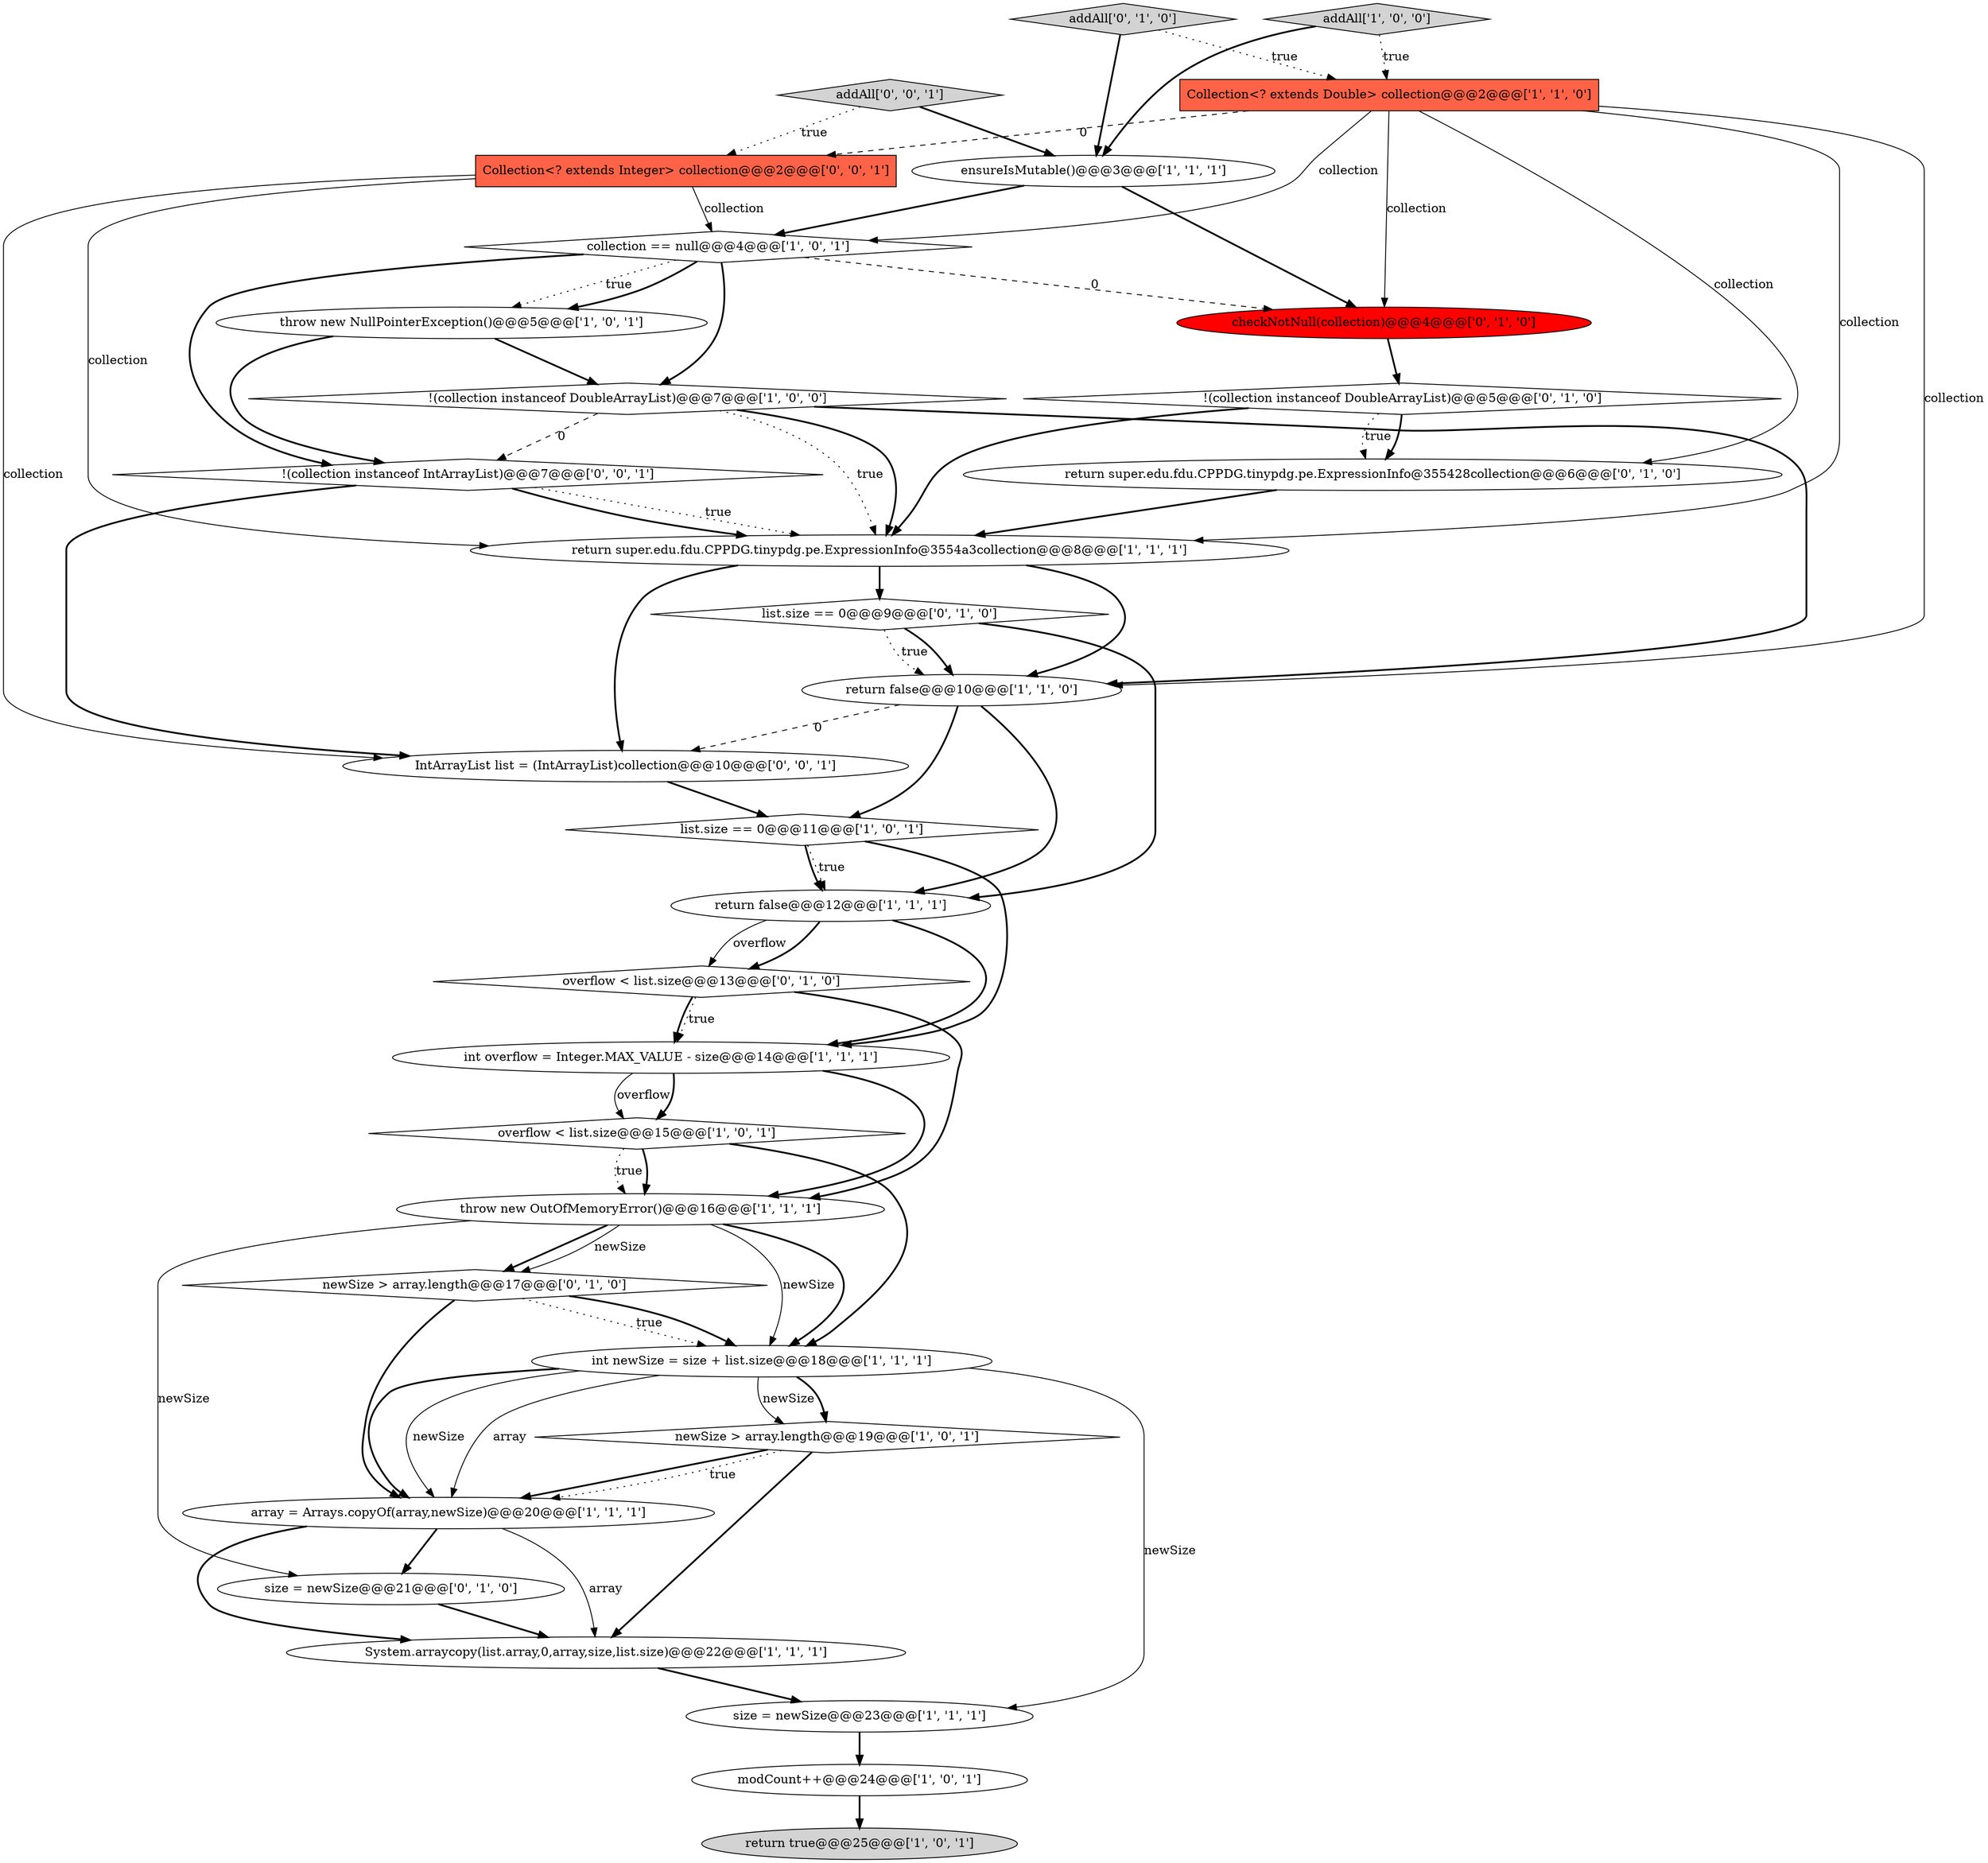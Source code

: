 digraph {
6 [style = filled, label = "!(collection instanceof DoubleArrayList)@@@7@@@['1', '0', '0']", fillcolor = white, shape = diamond image = "AAA0AAABBB1BBB"];
1 [style = filled, label = "addAll['1', '0', '0']", fillcolor = lightgray, shape = diamond image = "AAA0AAABBB1BBB"];
2 [style = filled, label = "size = newSize@@@23@@@['1', '1', '1']", fillcolor = white, shape = ellipse image = "AAA0AAABBB1BBB"];
9 [style = filled, label = "ensureIsMutable()@@@3@@@['1', '1', '1']", fillcolor = white, shape = ellipse image = "AAA0AAABBB1BBB"];
17 [style = filled, label = "int overflow = Integer.MAX_VALUE - size@@@14@@@['1', '1', '1']", fillcolor = white, shape = ellipse image = "AAA0AAABBB1BBB"];
31 [style = filled, label = "!(collection instanceof IntArrayList)@@@7@@@['0', '0', '1']", fillcolor = white, shape = diamond image = "AAA0AAABBB3BBB"];
15 [style = filled, label = "array = Arrays.copyOf(array,newSize)@@@20@@@['1', '1', '1']", fillcolor = white, shape = ellipse image = "AAA0AAABBB1BBB"];
3 [style = filled, label = "int newSize = size + list.size@@@18@@@['1', '1', '1']", fillcolor = white, shape = ellipse image = "AAA0AAABBB1BBB"];
22 [style = filled, label = "newSize > array.length@@@17@@@['0', '1', '0']", fillcolor = white, shape = diamond image = "AAA0AAABBB2BBB"];
24 [style = filled, label = "addAll['0', '1', '0']", fillcolor = lightgray, shape = diamond image = "AAA0AAABBB2BBB"];
8 [style = filled, label = "return false@@@10@@@['1', '1', '0']", fillcolor = white, shape = ellipse image = "AAA0AAABBB1BBB"];
25 [style = filled, label = "return super.edu.fdu.CPPDG.tinypdg.pe.ExpressionInfo@355428collection@@@6@@@['0', '1', '0']", fillcolor = white, shape = ellipse image = "AAA0AAABBB2BBB"];
4 [style = filled, label = "Collection<? extends Double> collection@@@2@@@['1', '1', '0']", fillcolor = tomato, shape = box image = "AAA0AAABBB1BBB"];
26 [style = filled, label = "size = newSize@@@21@@@['0', '1', '0']", fillcolor = white, shape = ellipse image = "AAA0AAABBB2BBB"];
0 [style = filled, label = "System.arraycopy(list.array,0,array,size,list.size)@@@22@@@['1', '1', '1']", fillcolor = white, shape = ellipse image = "AAA0AAABBB1BBB"];
11 [style = filled, label = "return true@@@25@@@['1', '0', '1']", fillcolor = lightgray, shape = ellipse image = "AAA0AAABBB1BBB"];
14 [style = filled, label = "newSize > array.length@@@19@@@['1', '0', '1']", fillcolor = white, shape = diamond image = "AAA0AAABBB1BBB"];
29 [style = filled, label = "IntArrayList list = (IntArrayList)collection@@@10@@@['0', '0', '1']", fillcolor = white, shape = ellipse image = "AAA0AAABBB3BBB"];
12 [style = filled, label = "throw new OutOfMemoryError()@@@16@@@['1', '1', '1']", fillcolor = white, shape = ellipse image = "AAA0AAABBB1BBB"];
28 [style = filled, label = "Collection<? extends Integer> collection@@@2@@@['0', '0', '1']", fillcolor = tomato, shape = box image = "AAA0AAABBB3BBB"];
19 [style = filled, label = "overflow < list.size@@@15@@@['1', '0', '1']", fillcolor = white, shape = diamond image = "AAA0AAABBB1BBB"];
23 [style = filled, label = "!(collection instanceof DoubleArrayList)@@@5@@@['0', '1', '0']", fillcolor = white, shape = diamond image = "AAA0AAABBB2BBB"];
20 [style = filled, label = "checkNotNull(collection)@@@4@@@['0', '1', '0']", fillcolor = red, shape = ellipse image = "AAA1AAABBB2BBB"];
5 [style = filled, label = "return false@@@12@@@['1', '1', '1']", fillcolor = white, shape = ellipse image = "AAA0AAABBB1BBB"];
30 [style = filled, label = "addAll['0', '0', '1']", fillcolor = lightgray, shape = diamond image = "AAA0AAABBB3BBB"];
16 [style = filled, label = "list.size == 0@@@11@@@['1', '0', '1']", fillcolor = white, shape = diamond image = "AAA0AAABBB1BBB"];
13 [style = filled, label = "throw new NullPointerException()@@@5@@@['1', '0', '1']", fillcolor = white, shape = ellipse image = "AAA0AAABBB1BBB"];
10 [style = filled, label = "return super.edu.fdu.CPPDG.tinypdg.pe.ExpressionInfo@3554a3collection@@@8@@@['1', '1', '1']", fillcolor = white, shape = ellipse image = "AAA0AAABBB1BBB"];
21 [style = filled, label = "overflow < list.size@@@13@@@['0', '1', '0']", fillcolor = white, shape = diamond image = "AAA0AAABBB2BBB"];
7 [style = filled, label = "collection == null@@@4@@@['1', '0', '1']", fillcolor = white, shape = diamond image = "AAA0AAABBB1BBB"];
27 [style = filled, label = "list.size == 0@@@9@@@['0', '1', '0']", fillcolor = white, shape = diamond image = "AAA0AAABBB2BBB"];
18 [style = filled, label = "modCount++@@@24@@@['1', '0', '1']", fillcolor = white, shape = ellipse image = "AAA0AAABBB1BBB"];
8->16 [style = bold, label=""];
22->15 [style = bold, label=""];
24->4 [style = dotted, label="true"];
7->20 [style = dashed, label="0"];
3->15 [style = solid, label="array"];
7->31 [style = bold, label=""];
9->7 [style = bold, label=""];
3->14 [style = solid, label="newSize"];
10->8 [style = bold, label=""];
15->0 [style = bold, label=""];
16->5 [style = dotted, label="true"];
25->10 [style = bold, label=""];
27->5 [style = bold, label=""];
13->31 [style = bold, label=""];
4->20 [style = solid, label="collection"];
19->3 [style = bold, label=""];
12->22 [style = bold, label=""];
23->25 [style = bold, label=""];
19->12 [style = bold, label=""];
7->13 [style = dotted, label="true"];
18->11 [style = bold, label=""];
2->18 [style = bold, label=""];
31->29 [style = bold, label=""];
6->31 [style = dashed, label="0"];
21->17 [style = dotted, label="true"];
1->4 [style = dotted, label="true"];
27->8 [style = dotted, label="true"];
16->17 [style = bold, label=""];
5->17 [style = bold, label=""];
31->10 [style = dotted, label="true"];
28->7 [style = solid, label="collection"];
15->0 [style = solid, label="array"];
5->21 [style = bold, label=""];
26->0 [style = bold, label=""];
20->23 [style = bold, label=""];
28->10 [style = solid, label="collection"];
7->6 [style = bold, label=""];
23->10 [style = bold, label=""];
28->29 [style = solid, label="collection"];
14->15 [style = bold, label=""];
30->28 [style = dotted, label="true"];
29->16 [style = bold, label=""];
27->8 [style = bold, label=""];
17->19 [style = solid, label="overflow"];
19->12 [style = dotted, label="true"];
9->20 [style = bold, label=""];
30->9 [style = bold, label=""];
5->21 [style = solid, label="overflow"];
1->9 [style = bold, label=""];
4->28 [style = dashed, label="0"];
21->12 [style = bold, label=""];
12->3 [style = solid, label="newSize"];
6->10 [style = dotted, label="true"];
17->12 [style = bold, label=""];
4->7 [style = solid, label="collection"];
31->10 [style = bold, label=""];
6->10 [style = bold, label=""];
16->5 [style = bold, label=""];
22->3 [style = dotted, label="true"];
12->26 [style = solid, label="newSize"];
12->3 [style = bold, label=""];
4->25 [style = solid, label="collection"];
13->6 [style = bold, label=""];
23->25 [style = dotted, label="true"];
8->29 [style = dashed, label="0"];
24->9 [style = bold, label=""];
4->10 [style = solid, label="collection"];
7->13 [style = bold, label=""];
10->27 [style = bold, label=""];
3->14 [style = bold, label=""];
0->2 [style = bold, label=""];
12->22 [style = solid, label="newSize"];
3->15 [style = bold, label=""];
17->19 [style = bold, label=""];
15->26 [style = bold, label=""];
22->3 [style = bold, label=""];
14->15 [style = dotted, label="true"];
3->15 [style = solid, label="newSize"];
4->8 [style = solid, label="collection"];
14->0 [style = bold, label=""];
8->5 [style = bold, label=""];
10->29 [style = bold, label=""];
6->8 [style = bold, label=""];
3->2 [style = solid, label="newSize"];
21->17 [style = bold, label=""];
}
